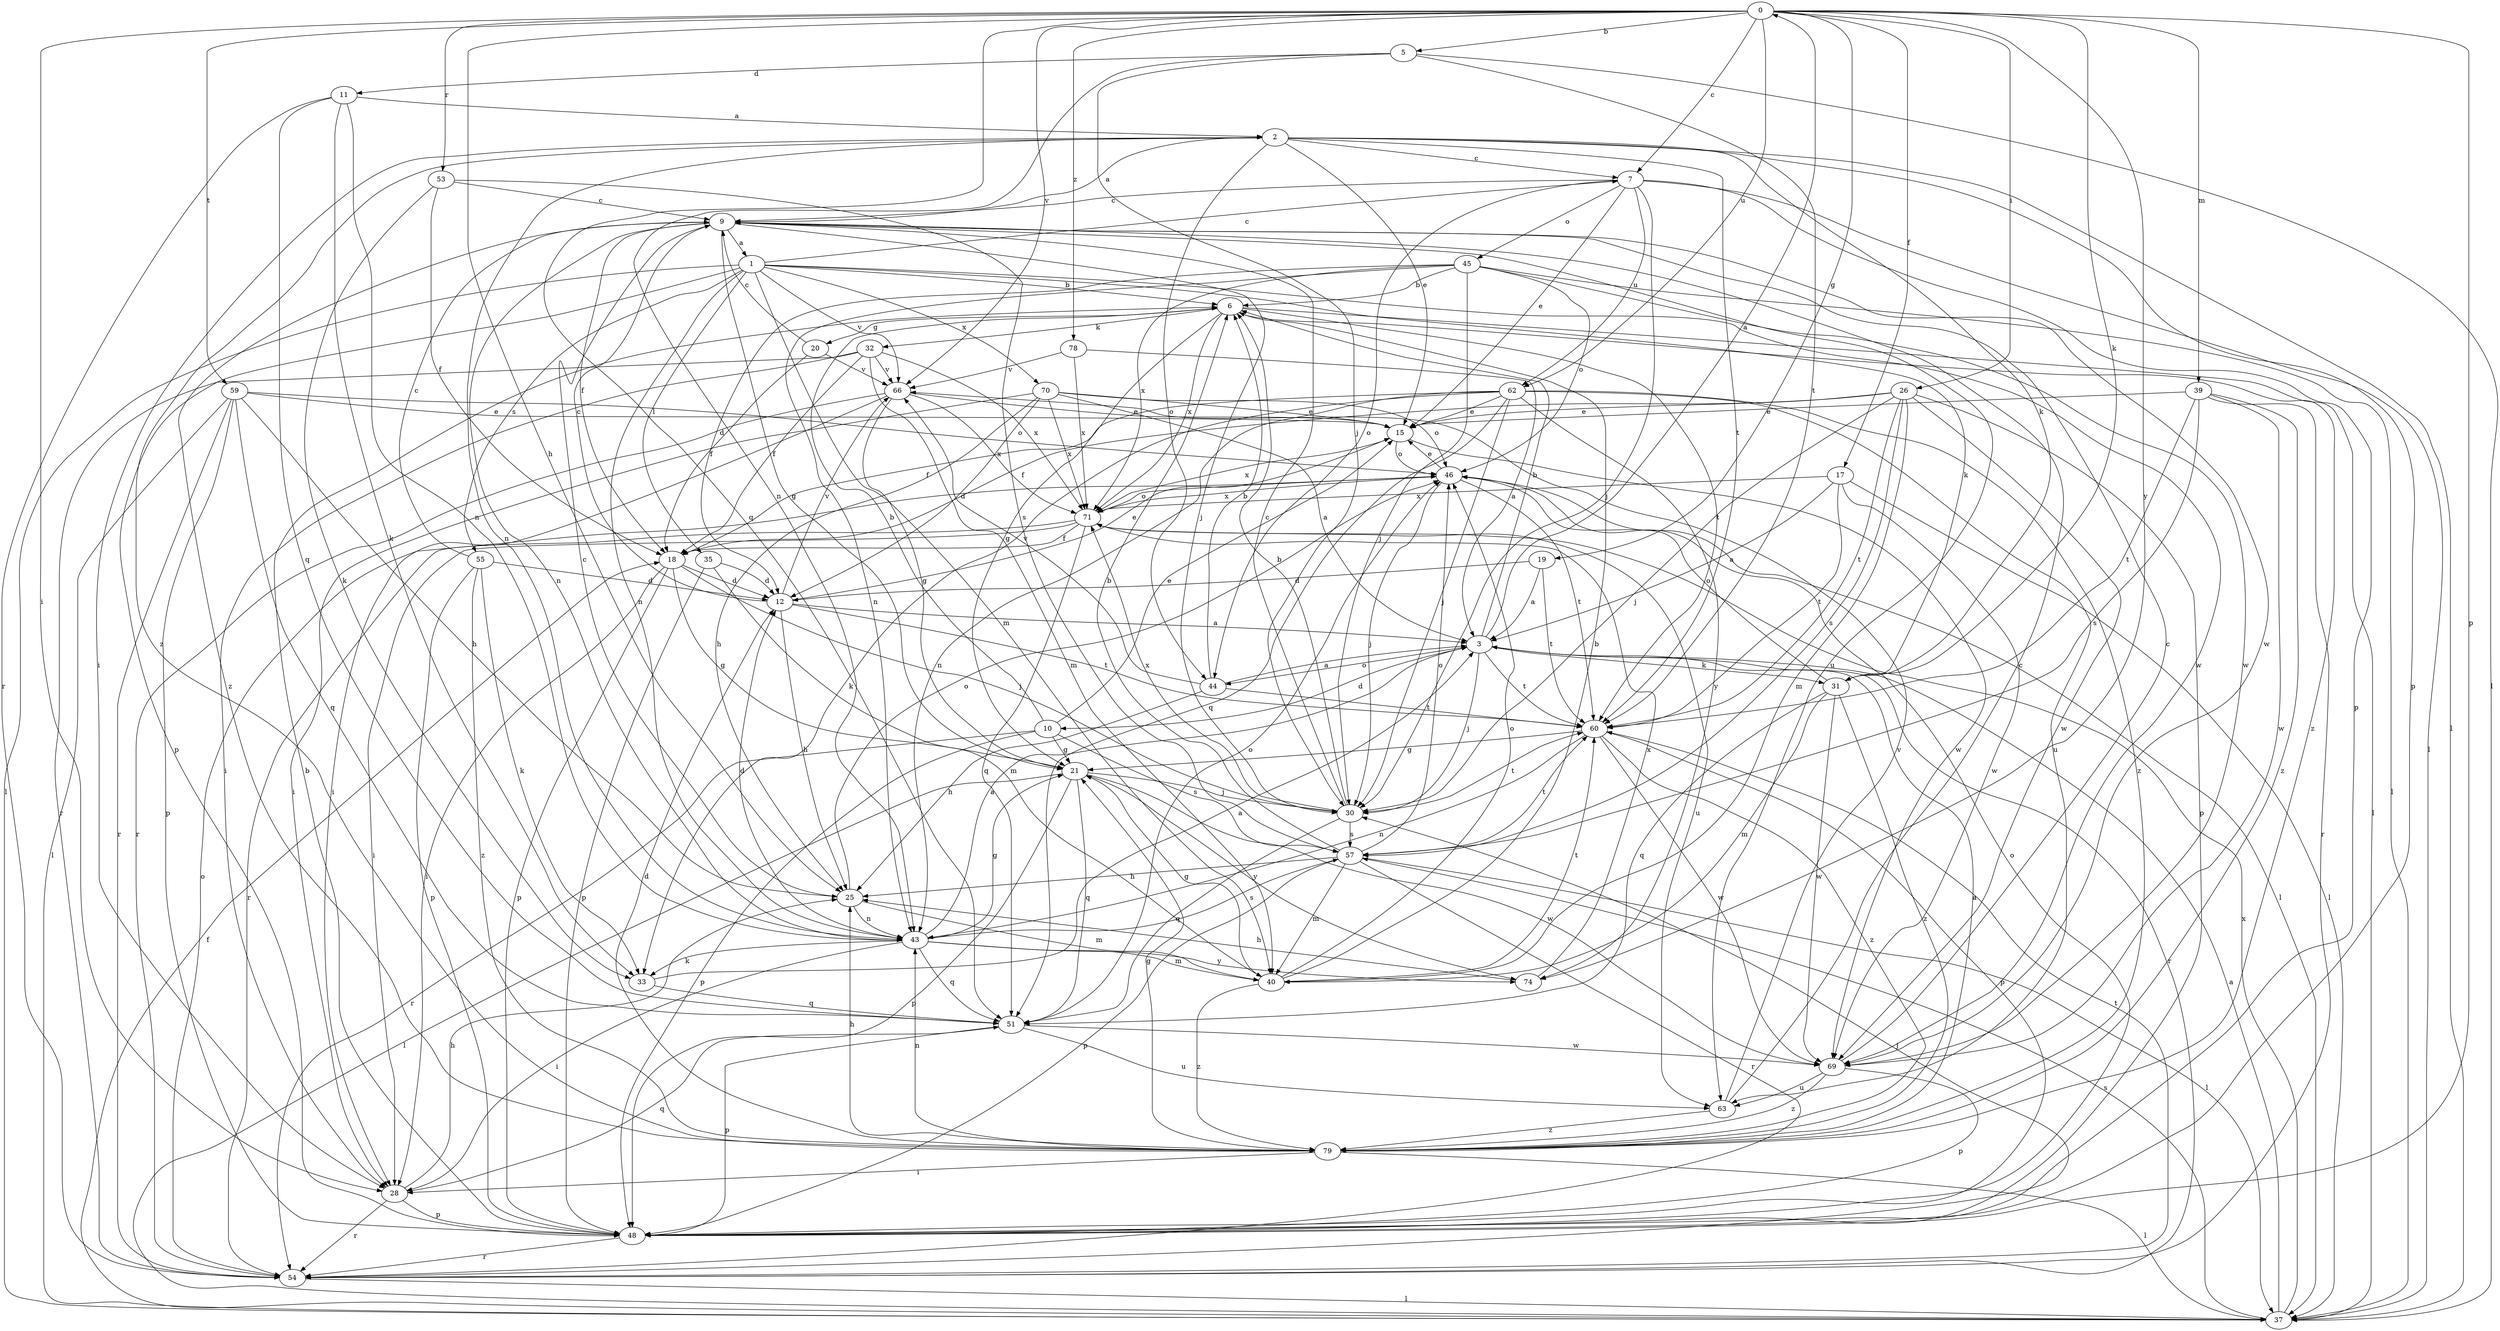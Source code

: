 strict digraph  {
0;
1;
2;
3;
5;
6;
7;
9;
10;
11;
12;
15;
17;
18;
19;
20;
21;
25;
26;
28;
30;
31;
32;
33;
35;
37;
39;
40;
43;
44;
45;
46;
48;
51;
53;
54;
55;
57;
59;
60;
62;
63;
66;
69;
70;
71;
74;
78;
79;
0 -> 5  [label=b];
0 -> 7  [label=c];
0 -> 17  [label=f];
0 -> 19  [label=g];
0 -> 25  [label=h];
0 -> 26  [label=i];
0 -> 28  [label=i];
0 -> 31  [label=k];
0 -> 39  [label=m];
0 -> 48  [label=p];
0 -> 51  [label=q];
0 -> 53  [label=r];
0 -> 59  [label=t];
0 -> 62  [label=u];
0 -> 66  [label=v];
0 -> 74  [label=y];
0 -> 78  [label=z];
1 -> 6  [label=b];
1 -> 7  [label=c];
1 -> 31  [label=k];
1 -> 35  [label=l];
1 -> 37  [label=l];
1 -> 40  [label=m];
1 -> 43  [label=n];
1 -> 48  [label=p];
1 -> 55  [label=s];
1 -> 66  [label=v];
1 -> 69  [label=w];
1 -> 70  [label=x];
2 -> 7  [label=c];
2 -> 15  [label=e];
2 -> 28  [label=i];
2 -> 31  [label=k];
2 -> 37  [label=l];
2 -> 43  [label=n];
2 -> 44  [label=o];
2 -> 48  [label=p];
2 -> 60  [label=t];
2 -> 79  [label=z];
3 -> 0  [label=a];
3 -> 6  [label=b];
3 -> 10  [label=d];
3 -> 30  [label=j];
3 -> 31  [label=k];
3 -> 44  [label=o];
3 -> 54  [label=r];
3 -> 60  [label=t];
5 -> 11  [label=d];
5 -> 30  [label=j];
5 -> 37  [label=l];
5 -> 43  [label=n];
5 -> 60  [label=t];
6 -> 20  [label=g];
6 -> 21  [label=g];
6 -> 32  [label=k];
6 -> 37  [label=l];
6 -> 60  [label=t];
6 -> 71  [label=x];
6 -> 79  [label=z];
7 -> 9  [label=c];
7 -> 15  [label=e];
7 -> 30  [label=j];
7 -> 37  [label=l];
7 -> 44  [label=o];
7 -> 45  [label=o];
7 -> 48  [label=p];
7 -> 62  [label=u];
9 -> 1  [label=a];
9 -> 2  [label=a];
9 -> 18  [label=f];
9 -> 21  [label=g];
9 -> 30  [label=j];
9 -> 43  [label=n];
9 -> 63  [label=u];
9 -> 69  [label=w];
9 -> 79  [label=z];
10 -> 6  [label=b];
10 -> 15  [label=e];
10 -> 21  [label=g];
10 -> 48  [label=p];
10 -> 54  [label=r];
10 -> 57  [label=s];
11 -> 2  [label=a];
11 -> 33  [label=k];
11 -> 43  [label=n];
11 -> 51  [label=q];
11 -> 54  [label=r];
12 -> 3  [label=a];
12 -> 9  [label=c];
12 -> 15  [label=e];
12 -> 25  [label=h];
12 -> 60  [label=t];
12 -> 66  [label=v];
15 -> 46  [label=o];
15 -> 69  [label=w];
15 -> 71  [label=x];
17 -> 3  [label=a];
17 -> 37  [label=l];
17 -> 60  [label=t];
17 -> 69  [label=w];
17 -> 71  [label=x];
18 -> 12  [label=d];
18 -> 21  [label=g];
18 -> 28  [label=i];
18 -> 30  [label=j];
18 -> 48  [label=p];
19 -> 3  [label=a];
19 -> 12  [label=d];
19 -> 60  [label=t];
20 -> 9  [label=c];
20 -> 18  [label=f];
20 -> 66  [label=v];
21 -> 30  [label=j];
21 -> 37  [label=l];
21 -> 48  [label=p];
21 -> 51  [label=q];
21 -> 69  [label=w];
21 -> 74  [label=y];
25 -> 9  [label=c];
25 -> 40  [label=m];
25 -> 43  [label=n];
25 -> 46  [label=o];
26 -> 15  [label=e];
26 -> 18  [label=f];
26 -> 30  [label=j];
26 -> 40  [label=m];
26 -> 48  [label=p];
26 -> 57  [label=s];
26 -> 60  [label=t];
26 -> 69  [label=w];
28 -> 25  [label=h];
28 -> 48  [label=p];
28 -> 51  [label=q];
28 -> 54  [label=r];
30 -> 6  [label=b];
30 -> 9  [label=c];
30 -> 51  [label=q];
30 -> 57  [label=s];
30 -> 60  [label=t];
30 -> 71  [label=x];
31 -> 40  [label=m];
31 -> 46  [label=o];
31 -> 51  [label=q];
31 -> 69  [label=w];
31 -> 79  [label=z];
32 -> 18  [label=f];
32 -> 28  [label=i];
32 -> 40  [label=m];
32 -> 54  [label=r];
32 -> 66  [label=v];
32 -> 71  [label=x];
33 -> 3  [label=a];
33 -> 51  [label=q];
35 -> 12  [label=d];
35 -> 40  [label=m];
35 -> 48  [label=p];
37 -> 3  [label=a];
37 -> 18  [label=f];
37 -> 57  [label=s];
37 -> 71  [label=x];
39 -> 15  [label=e];
39 -> 54  [label=r];
39 -> 57  [label=s];
39 -> 60  [label=t];
39 -> 69  [label=w];
39 -> 79  [label=z];
40 -> 6  [label=b];
40 -> 21  [label=g];
40 -> 46  [label=o];
40 -> 60  [label=t];
40 -> 79  [label=z];
43 -> 3  [label=a];
43 -> 12  [label=d];
43 -> 21  [label=g];
43 -> 28  [label=i];
43 -> 33  [label=k];
43 -> 40  [label=m];
43 -> 51  [label=q];
43 -> 57  [label=s];
43 -> 74  [label=y];
44 -> 3  [label=a];
44 -> 6  [label=b];
44 -> 25  [label=h];
44 -> 60  [label=t];
44 -> 66  [label=v];
45 -> 6  [label=b];
45 -> 12  [label=d];
45 -> 30  [label=j];
45 -> 37  [label=l];
45 -> 43  [label=n];
45 -> 46  [label=o];
45 -> 69  [label=w];
45 -> 71  [label=x];
46 -> 15  [label=e];
46 -> 30  [label=j];
46 -> 37  [label=l];
46 -> 60  [label=t];
46 -> 71  [label=x];
48 -> 6  [label=b];
48 -> 46  [label=o];
48 -> 54  [label=r];
51 -> 46  [label=o];
51 -> 48  [label=p];
51 -> 63  [label=u];
51 -> 69  [label=w];
53 -> 9  [label=c];
53 -> 18  [label=f];
53 -> 33  [label=k];
53 -> 57  [label=s];
54 -> 30  [label=j];
54 -> 37  [label=l];
54 -> 46  [label=o];
54 -> 60  [label=t];
55 -> 9  [label=c];
55 -> 12  [label=d];
55 -> 33  [label=k];
55 -> 48  [label=p];
55 -> 79  [label=z];
57 -> 6  [label=b];
57 -> 25  [label=h];
57 -> 37  [label=l];
57 -> 40  [label=m];
57 -> 46  [label=o];
57 -> 48  [label=p];
57 -> 54  [label=r];
57 -> 60  [label=t];
59 -> 15  [label=e];
59 -> 25  [label=h];
59 -> 37  [label=l];
59 -> 46  [label=o];
59 -> 48  [label=p];
59 -> 51  [label=q];
59 -> 54  [label=r];
60 -> 21  [label=g];
60 -> 43  [label=n];
60 -> 48  [label=p];
60 -> 69  [label=w];
60 -> 79  [label=z];
62 -> 15  [label=e];
62 -> 18  [label=f];
62 -> 30  [label=j];
62 -> 33  [label=k];
62 -> 43  [label=n];
62 -> 51  [label=q];
62 -> 63  [label=u];
62 -> 74  [label=y];
62 -> 79  [label=z];
63 -> 9  [label=c];
63 -> 66  [label=v];
63 -> 79  [label=z];
66 -> 15  [label=e];
66 -> 21  [label=g];
66 -> 28  [label=i];
66 -> 54  [label=r];
66 -> 71  [label=x];
69 -> 9  [label=c];
69 -> 48  [label=p];
69 -> 63  [label=u];
69 -> 79  [label=z];
70 -> 3  [label=a];
70 -> 12  [label=d];
70 -> 15  [label=e];
70 -> 25  [label=h];
70 -> 28  [label=i];
70 -> 46  [label=o];
70 -> 71  [label=x];
71 -> 18  [label=f];
71 -> 28  [label=i];
71 -> 46  [label=o];
71 -> 51  [label=q];
71 -> 54  [label=r];
71 -> 63  [label=u];
74 -> 25  [label=h];
74 -> 71  [label=x];
78 -> 3  [label=a];
78 -> 66  [label=v];
78 -> 71  [label=x];
79 -> 3  [label=a];
79 -> 12  [label=d];
79 -> 21  [label=g];
79 -> 25  [label=h];
79 -> 28  [label=i];
79 -> 37  [label=l];
79 -> 43  [label=n];
}
